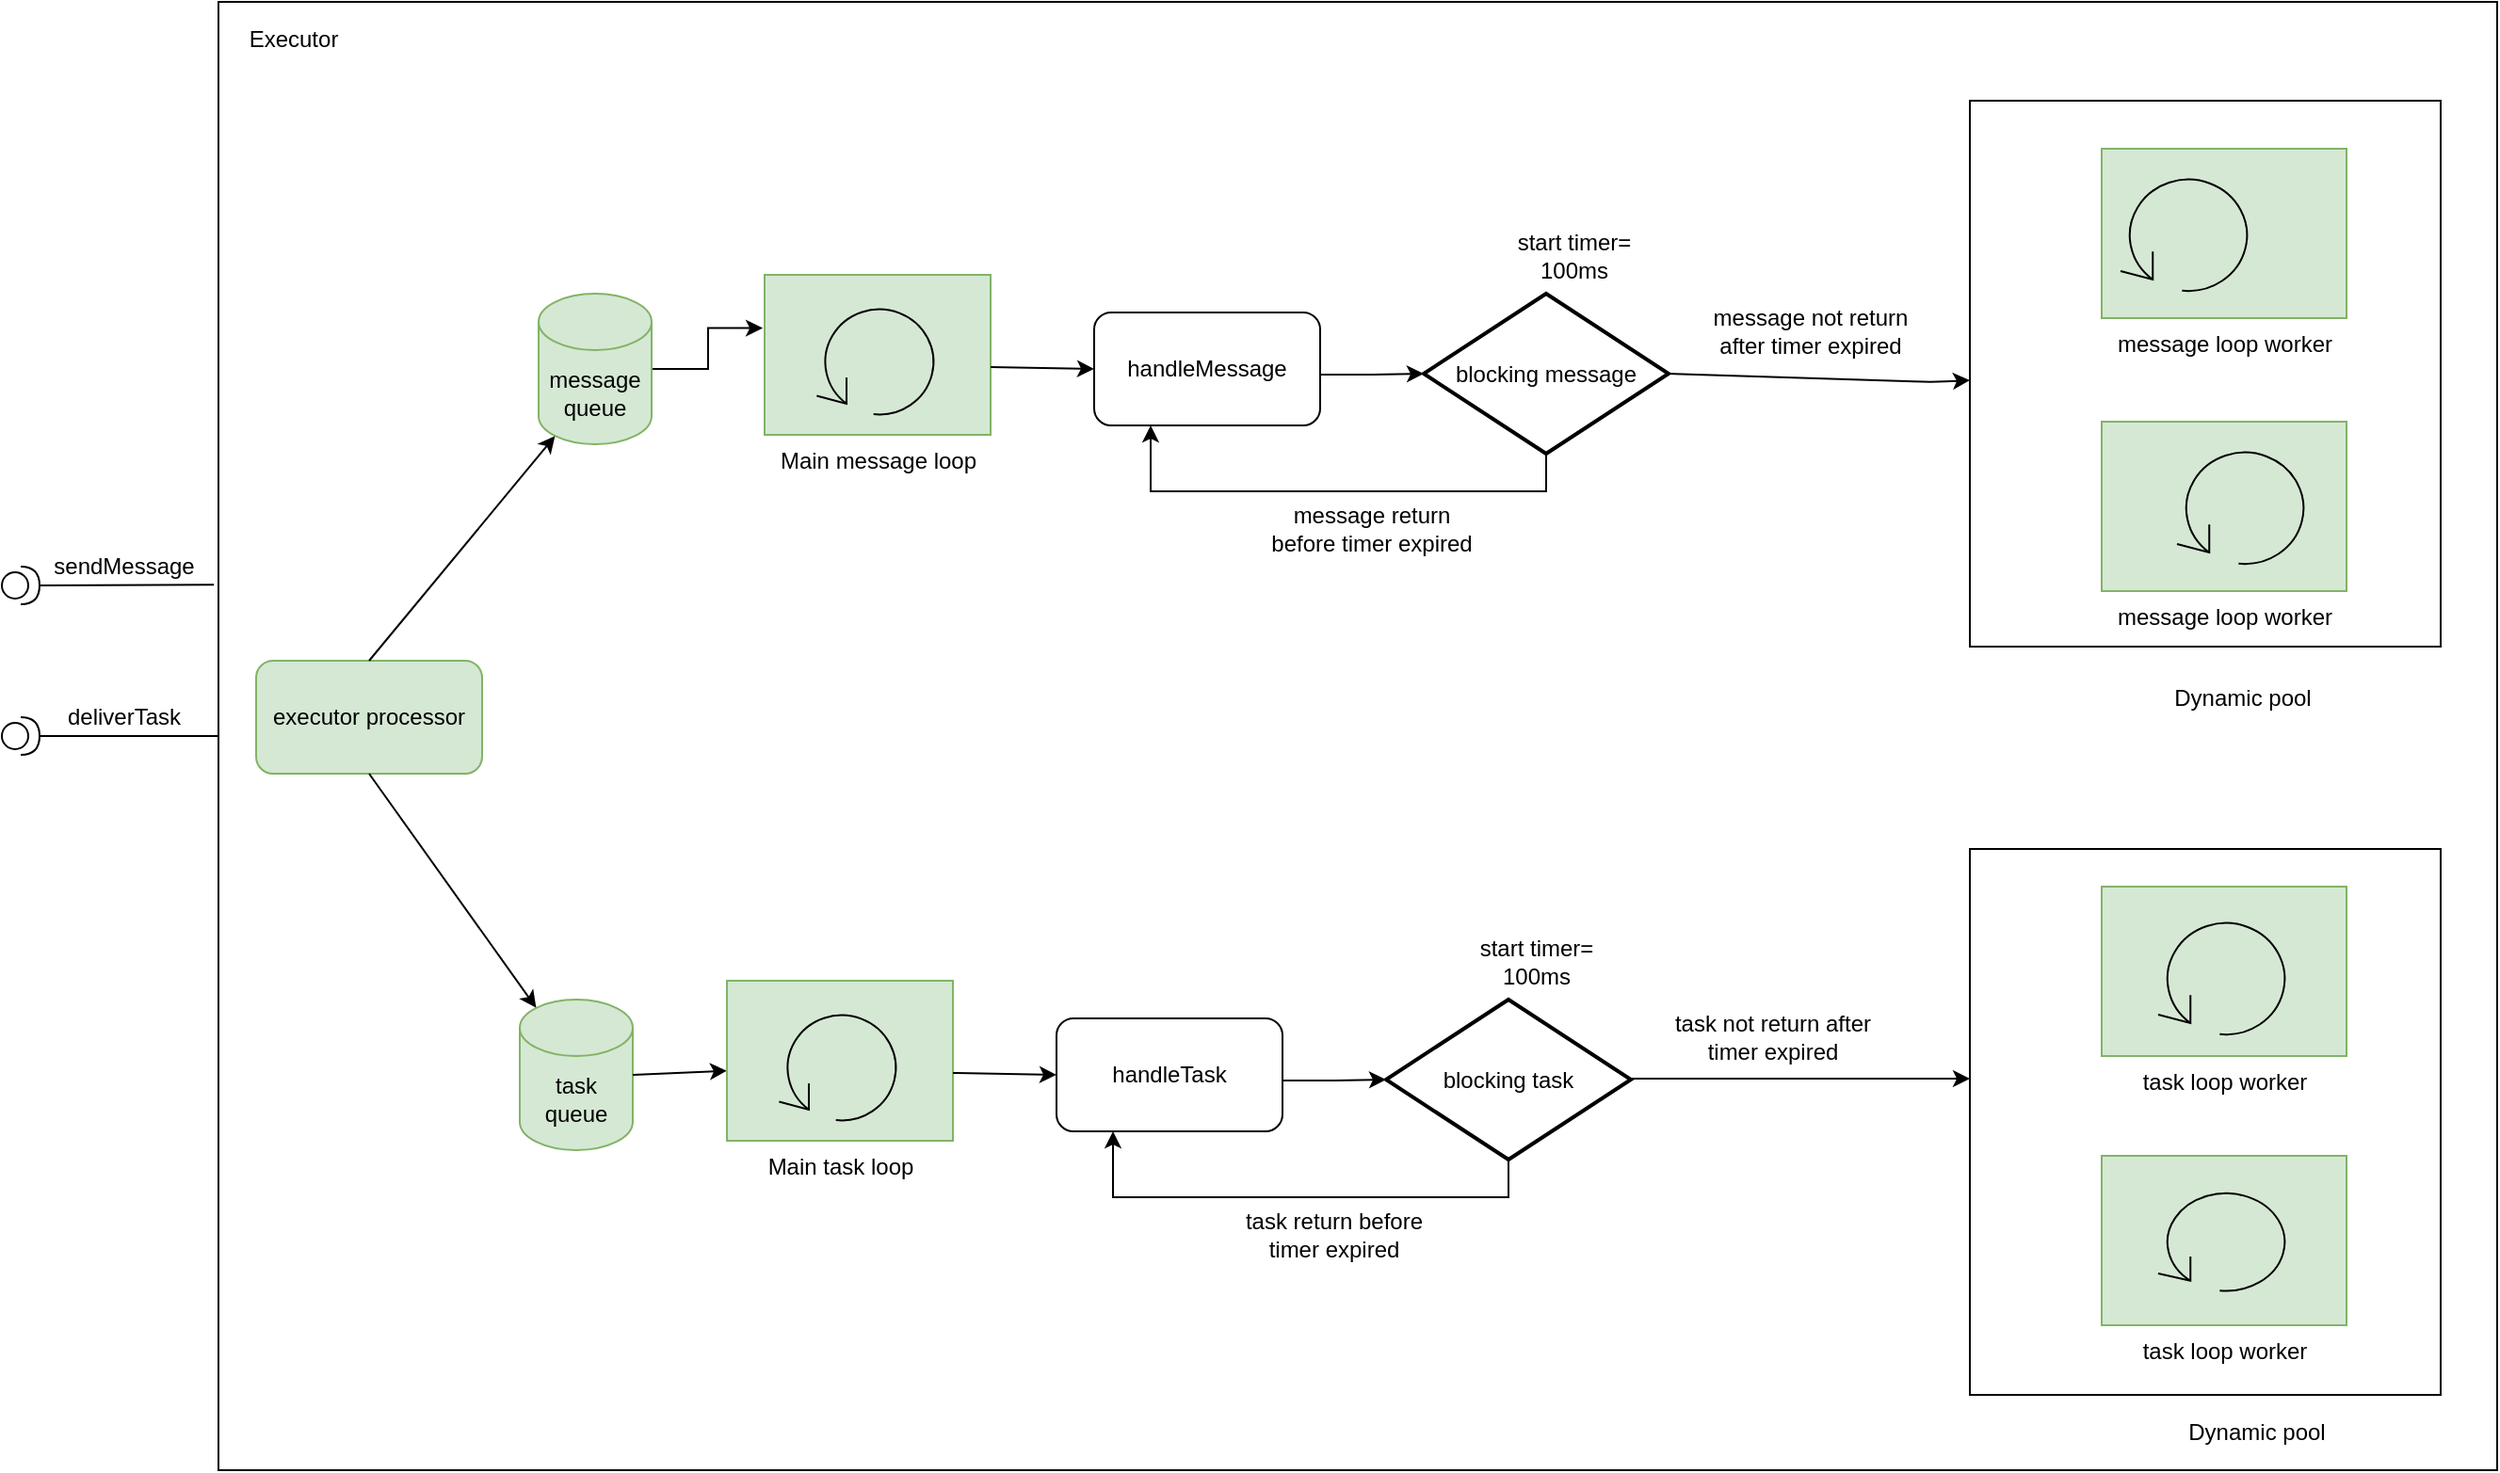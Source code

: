 <mxfile version="13.9.9" type="device" pages="4"><diagram id="MuFmGjNzRWVZzm9hGd3C" name="executor"><mxGraphModel dx="1422" dy="822" grid="1" gridSize="10" guides="1" tooltips="1" connect="1" arrows="1" fold="1" page="1" pageScale="1" pageWidth="850" pageHeight="1100" math="0" shadow="0"><root><mxCell id="0"/><mxCell id="1" parent="0"/><mxCell id="AovlIk6mQPrzb8fmf2Zf-1" value="" style="rounded=0;whiteSpace=wrap;html=1;verticalAlign=top;labelPosition=center;verticalLabelPosition=bottom;align=center;" parent="1" vertex="1"><mxGeometry x="200" y="80" width="1210" height="780" as="geometry"/></mxCell><mxCell id="8RLq0liG-Ke-pOFBRmNQ-4" value="" style="shape=providedRequiredInterface;html=1;verticalLabelPosition=bottom;" parent="1" vertex="1"><mxGeometry x="85" y="460" width="20" height="20" as="geometry"/></mxCell><mxCell id="8RLq0liG-Ke-pOFBRmNQ-10" value="" style="endArrow=none;html=1;exitX=1;exitY=0.5;exitDx=0;exitDy=0;exitPerimeter=0;entryX=0;entryY=0.5;entryDx=0;entryDy=0;" parent="1" source="8RLq0liG-Ke-pOFBRmNQ-4" target="AovlIk6mQPrzb8fmf2Zf-1" edge="1"><mxGeometry width="50" height="50" relative="1" as="geometry"><mxPoint x="90" y="290" as="sourcePoint"/><mxPoint x="140" y="240" as="targetPoint"/></mxGeometry></mxCell><mxCell id="8RLq0liG-Ke-pOFBRmNQ-11" value="" style="shape=providedRequiredInterface;html=1;verticalLabelPosition=bottom;" parent="1" vertex="1"><mxGeometry x="85" y="380" width="20" height="20" as="geometry"/></mxCell><mxCell id="8RLq0liG-Ke-pOFBRmNQ-12" value="" style="endArrow=none;html=1;exitX=1;exitY=0.5;exitDx=0;exitDy=0;exitPerimeter=0;entryX=-0.002;entryY=0.397;entryDx=0;entryDy=0;entryPerimeter=0;" parent="1" source="8RLq0liG-Ke-pOFBRmNQ-11" target="AovlIk6mQPrzb8fmf2Zf-1" edge="1"><mxGeometry width="50" height="50" relative="1" as="geometry"><mxPoint x="90" y="350" as="sourcePoint"/><mxPoint x="191" y="391" as="targetPoint"/></mxGeometry></mxCell><mxCell id="8RLq0liG-Ke-pOFBRmNQ-13" value="sendMessage" style="text;html=1;strokeColor=none;fillColor=none;align=center;verticalAlign=middle;whiteSpace=wrap;rounded=0;" parent="1" vertex="1"><mxGeometry x="130" y="370" width="40" height="20" as="geometry"/></mxCell><mxCell id="8RLq0liG-Ke-pOFBRmNQ-14" value="deliverTask" style="text;html=1;strokeColor=none;fillColor=none;align=center;verticalAlign=middle;whiteSpace=wrap;rounded=0;" parent="1" vertex="1"><mxGeometry x="130" y="450" width="40" height="20" as="geometry"/></mxCell><mxCell id="8RLq0liG-Ke-pOFBRmNQ-15" value="executor processor" style="rounded=1;whiteSpace=wrap;html=1;fillColor=#d5e8d4;strokeColor=#82b366;" parent="1" vertex="1"><mxGeometry x="220" y="430" width="120" height="60" as="geometry"/></mxCell><mxCell id="8RLq0liG-Ke-pOFBRmNQ-41" style="edgeStyle=orthogonalEdgeStyle;rounded=0;orthogonalLoop=1;jettySize=auto;html=1;exitX=1;exitY=0.5;exitDx=0;exitDy=0;exitPerimeter=0;entryX=-0.008;entryY=0.333;entryDx=0;entryDy=0;entryPerimeter=0;" parent="1" source="8RLq0liG-Ke-pOFBRmNQ-16" target="8RLq0liG-Ke-pOFBRmNQ-21" edge="1"><mxGeometry relative="1" as="geometry"/></mxCell><mxCell id="8RLq0liG-Ke-pOFBRmNQ-16" value="message queue" style="shape=cylinder3;whiteSpace=wrap;html=1;boundedLbl=1;backgroundOutline=1;size=15;fillColor=#d5e8d4;strokeColor=#82b366;" parent="1" vertex="1"><mxGeometry x="370" y="235" width="60" height="80" as="geometry"/></mxCell><mxCell id="8RLq0liG-Ke-pOFBRmNQ-17" value="task queue" style="shape=cylinder3;whiteSpace=wrap;html=1;boundedLbl=1;backgroundOutline=1;size=15;fillColor=#d5e8d4;strokeColor=#82b366;" parent="1" vertex="1"><mxGeometry x="360" y="610" width="60" height="80" as="geometry"/></mxCell><mxCell id="gB_mteN1VGhBQtE1NfHW-7" style="edgeStyle=orthogonalEdgeStyle;rounded=0;orthogonalLoop=1;jettySize=auto;html=1;exitX=0.5;exitY=1;exitDx=0;exitDy=0;exitPerimeter=0;entryX=0.25;entryY=1;entryDx=0;entryDy=0;" parent="1" source="8RLq0liG-Ke-pOFBRmNQ-25" target="gB_mteN1VGhBQtE1NfHW-2" edge="1"><mxGeometry relative="1" as="geometry"/></mxCell><mxCell id="8RLq0liG-Ke-pOFBRmNQ-25" value="blocking message" style="strokeWidth=2;html=1;shape=mxgraph.flowchart.decision;whiteSpace=wrap;" parent="1" vertex="1"><mxGeometry x="840" y="235" width="130" height="85" as="geometry"/></mxCell><mxCell id="8RLq0liG-Ke-pOFBRmNQ-26" value="&lt;div style=&quot;text-align: justify&quot;&gt;&lt;br&gt;&lt;/div&gt;" style="rounded=0;whiteSpace=wrap;html=1;" parent="1" vertex="1"><mxGeometry x="1130" y="132.5" width="250" height="290" as="geometry"/></mxCell><mxCell id="8RLq0liG-Ke-pOFBRmNQ-31" value="" style="group;fillColor=#d5e8d4;strokeColor=#82b366;" parent="1" vertex="1" connectable="0"><mxGeometry x="490" y="225" width="120" height="85" as="geometry"/></mxCell><mxCell id="8RLq0liG-Ke-pOFBRmNQ-21" value="Main message loop" style="verticalLabelPosition=bottom;verticalAlign=top;html=1;shape=mxgraph.basic.rect;fillColor2=none;strokeWidth=1;size=20;indent=5;fillColor=#d5e8d4;strokeColor=#82b366;" parent="8RLq0liG-Ke-pOFBRmNQ-31" vertex="1"><mxGeometry width="120" height="85" as="geometry"/></mxCell><mxCell id="8RLq0liG-Ke-pOFBRmNQ-22" value="" style="shape=mxgraph.bpmn.loop;html=1;outlineConnect=0;verticalAlign=top;labelPosition=center;verticalLabelPosition=bottom;align=center;" parent="8RLq0liG-Ke-pOFBRmNQ-31" vertex="1"><mxGeometry x="27.692" y="15.111" width="64.615" height="60.444" as="geometry"/></mxCell><mxCell id="8RLq0liG-Ke-pOFBRmNQ-33" value="message loop worker" style="verticalLabelPosition=bottom;verticalAlign=top;html=1;shape=mxgraph.basic.rect;fillColor2=none;strokeWidth=1;size=20;indent=5;fillColor=#d5e8d4;strokeColor=#82b366;" parent="1" vertex="1"><mxGeometry x="1200" y="158" width="130" height="90" as="geometry"/></mxCell><mxCell id="8RLq0liG-Ke-pOFBRmNQ-34" value="" style="shape=mxgraph.bpmn.loop;html=1;outlineConnect=0;verticalAlign=top;labelPosition=center;verticalLabelPosition=bottom;align=center;" parent="1" vertex="1"><mxGeometry x="1210" y="171" width="70" height="64" as="geometry"/></mxCell><mxCell id="8RLq0liG-Ke-pOFBRmNQ-35" value="message loop worker" style="verticalLabelPosition=bottom;verticalAlign=top;html=1;shape=mxgraph.basic.rect;fillColor2=none;strokeWidth=1;size=20;indent=5;fillColor=#d5e8d4;strokeColor=#82b366;" parent="1" vertex="1"><mxGeometry x="1200" y="303" width="130" height="90" as="geometry"/></mxCell><mxCell id="8RLq0liG-Ke-pOFBRmNQ-36" value="" style="shape=mxgraph.bpmn.loop;html=1;outlineConnect=0;verticalAlign=top;labelPosition=center;verticalLabelPosition=bottom;align=center;" parent="1" vertex="1"><mxGeometry x="1240" y="316" width="70" height="64" as="geometry"/></mxCell><mxCell id="8RLq0liG-Ke-pOFBRmNQ-49" value="" style="endArrow=classic;html=1;exitX=1;exitY=0.5;exitDx=0;exitDy=0;exitPerimeter=0;" parent="1" source="8RLq0liG-Ke-pOFBRmNQ-25" edge="1"><mxGeometry width="50" height="50" relative="1" as="geometry"><mxPoint x="810" y="420" as="sourcePoint"/><mxPoint x="1130" y="281" as="targetPoint"/><Array as="points"><mxPoint x="1110" y="282"/></Array></mxGeometry></mxCell><mxCell id="8RLq0liG-Ke-pOFBRmNQ-55" value="Dynamic pool" style="text;html=1;strokeColor=none;fillColor=none;align=center;verticalAlign=middle;whiteSpace=wrap;rounded=0;" parent="1" vertex="1"><mxGeometry x="1190" y="440" width="170" height="20" as="geometry"/></mxCell><mxCell id="8RLq0liG-Ke-pOFBRmNQ-86" value="&lt;div style=&quot;text-align: justify&quot;&gt;&lt;br&gt;&lt;/div&gt;" style="rounded=0;whiteSpace=wrap;html=1;" parent="1" vertex="1"><mxGeometry x="1130" y="530" width="250" height="290" as="geometry"/></mxCell><mxCell id="8RLq0liG-Ke-pOFBRmNQ-87" value="task loop worker" style="verticalLabelPosition=bottom;verticalAlign=top;html=1;shape=mxgraph.basic.rect;fillColor2=none;strokeWidth=1;size=20;indent=5;fillColor=#d5e8d4;strokeColor=#82b366;" parent="1" vertex="1"><mxGeometry x="1200" y="550" width="130" height="90" as="geometry"/></mxCell><mxCell id="8RLq0liG-Ke-pOFBRmNQ-88" value="" style="shape=mxgraph.bpmn.loop;html=1;outlineConnect=0;verticalAlign=top;labelPosition=center;verticalLabelPosition=bottom;align=center;" parent="1" vertex="1"><mxGeometry x="1230" y="566" width="70" height="64" as="geometry"/></mxCell><mxCell id="8RLq0liG-Ke-pOFBRmNQ-89" value="task loop worker" style="verticalLabelPosition=bottom;verticalAlign=top;html=1;shape=mxgraph.basic.rect;fillColor2=none;strokeWidth=1;size=20;indent=5;fillColor=#d5e8d4;strokeColor=#82b366;" parent="1" vertex="1"><mxGeometry x="1200" y="693" width="130" height="90" as="geometry"/></mxCell><mxCell id="8RLq0liG-Ke-pOFBRmNQ-90" value="" style="shape=mxgraph.bpmn.loop;html=1;outlineConnect=0;verticalAlign=top;labelPosition=center;verticalLabelPosition=bottom;align=center;" parent="1" vertex="1"><mxGeometry x="1230" y="710" width="70" height="56" as="geometry"/></mxCell><mxCell id="8RLq0liG-Ke-pOFBRmNQ-93" value="Dynamic pool" style="text;html=1;strokeColor=none;fillColor=none;align=center;verticalAlign=middle;whiteSpace=wrap;rounded=0;" parent="1" vertex="1"><mxGeometry x="1220" y="830" width="125" height="20" as="geometry"/></mxCell><mxCell id="8RLq0liG-Ke-pOFBRmNQ-94" value="" style="endArrow=classic;html=1;exitX=0.5;exitY=0;exitDx=0;exitDy=0;entryX=0.145;entryY=1;entryDx=0;entryDy=-4.35;entryPerimeter=0;" parent="1" source="8RLq0liG-Ke-pOFBRmNQ-15" target="8RLq0liG-Ke-pOFBRmNQ-16" edge="1"><mxGeometry width="50" height="50" relative="1" as="geometry"><mxPoint x="660" y="480" as="sourcePoint"/><mxPoint x="710" y="430" as="targetPoint"/></mxGeometry></mxCell><mxCell id="8RLq0liG-Ke-pOFBRmNQ-95" value="" style="endArrow=classic;html=1;exitX=0.5;exitY=1;exitDx=0;exitDy=0;entryX=0.145;entryY=0;entryDx=0;entryDy=4.35;entryPerimeter=0;" parent="1" source="8RLq0liG-Ke-pOFBRmNQ-15" target="8RLq0liG-Ke-pOFBRmNQ-17" edge="1"><mxGeometry width="50" height="50" relative="1" as="geometry"><mxPoint x="660" y="480" as="sourcePoint"/><mxPoint x="370" y="620" as="targetPoint"/></mxGeometry></mxCell><mxCell id="8RLq0liG-Ke-pOFBRmNQ-96" value="" style="endArrow=classic;html=1;exitX=1;exitY=0.5;exitDx=0;exitDy=0;exitPerimeter=0;" parent="1" source="8RLq0liG-Ke-pOFBRmNQ-17" edge="1"><mxGeometry width="50" height="50" relative="1" as="geometry"><mxPoint x="660" y="480" as="sourcePoint"/><mxPoint x="470" y="647.826" as="targetPoint"/></mxGeometry></mxCell><mxCell id="gB_mteN1VGhBQtE1NfHW-6" style="edgeStyle=orthogonalEdgeStyle;rounded=0;orthogonalLoop=1;jettySize=auto;html=1;exitX=1;exitY=0.5;exitDx=0;exitDy=0;entryX=0;entryY=0.5;entryDx=0;entryDy=0;entryPerimeter=0;" parent="1" source="gB_mteN1VGhBQtE1NfHW-2" target="8RLq0liG-Ke-pOFBRmNQ-25" edge="1"><mxGeometry relative="1" as="geometry"><Array as="points"><mxPoint x="785" y="278"/><mxPoint x="813" y="278"/></Array></mxGeometry></mxCell><mxCell id="gB_mteN1VGhBQtE1NfHW-2" value="handleMessage" style="rounded=1;whiteSpace=wrap;html=1;" parent="1" vertex="1"><mxGeometry x="665" y="245" width="120" height="60" as="geometry"/></mxCell><mxCell id="gB_mteN1VGhBQtE1NfHW-3" value="" style="endArrow=classic;html=1;exitX=1;exitY=0.576;exitDx=0;exitDy=0;exitPerimeter=0;entryX=0;entryY=0.5;entryDx=0;entryDy=0;" parent="1" source="8RLq0liG-Ke-pOFBRmNQ-21" target="gB_mteN1VGhBQtE1NfHW-2" edge="1"><mxGeometry width="50" height="50" relative="1" as="geometry"><mxPoint x="1020" y="520" as="sourcePoint"/><mxPoint x="1070" y="470" as="targetPoint"/></mxGeometry></mxCell><mxCell id="gB_mteN1VGhBQtE1NfHW-4" value="message not return after timer expired" style="text;html=1;strokeColor=none;fillColor=none;align=center;verticalAlign=middle;whiteSpace=wrap;rounded=0;" parent="1" vertex="1"><mxGeometry x="982.5" y="245" width="125" height="20" as="geometry"/></mxCell><mxCell id="gB_mteN1VGhBQtE1NfHW-5" value="start timer= 100ms" style="text;html=1;strokeColor=none;fillColor=none;align=center;verticalAlign=middle;whiteSpace=wrap;rounded=0;" parent="1" vertex="1"><mxGeometry x="880" y="205" width="80" height="20" as="geometry"/></mxCell><mxCell id="gB_mteN1VGhBQtE1NfHW-8" value="message return before timer expired" style="text;html=1;strokeColor=none;fillColor=none;align=center;verticalAlign=middle;whiteSpace=wrap;rounded=0;" parent="1" vertex="1"><mxGeometry x="755" y="350" width="115" height="20" as="geometry"/></mxCell><mxCell id="gB_mteN1VGhBQtE1NfHW-56" value="" style="group" parent="1" vertex="1" connectable="0"><mxGeometry x="470" y="600" width="120" height="85" as="geometry"/></mxCell><mxCell id="gB_mteN1VGhBQtE1NfHW-57" value="Main task loop" style="verticalLabelPosition=bottom;verticalAlign=top;html=1;shape=mxgraph.basic.rect;fillColor2=none;strokeWidth=1;size=20;indent=5;fillColor=#d5e8d4;strokeColor=#82b366;" parent="gB_mteN1VGhBQtE1NfHW-56" vertex="1"><mxGeometry width="120" height="85" as="geometry"/></mxCell><mxCell id="gB_mteN1VGhBQtE1NfHW-58" value="" style="shape=mxgraph.bpmn.loop;html=1;outlineConnect=0;verticalAlign=top;labelPosition=center;verticalLabelPosition=bottom;align=center;" parent="gB_mteN1VGhBQtE1NfHW-56" vertex="1"><mxGeometry x="27.692" y="15.111" width="64.615" height="60.444" as="geometry"/></mxCell><mxCell id="gB_mteN1VGhBQtE1NfHW-59" value="handleTask" style="rounded=1;whiteSpace=wrap;html=1;" parent="1" vertex="1"><mxGeometry x="645" y="620" width="120" height="60" as="geometry"/></mxCell><mxCell id="gB_mteN1VGhBQtE1NfHW-70" style="edgeStyle=orthogonalEdgeStyle;rounded=0;orthogonalLoop=1;jettySize=auto;html=1;" parent="1" source="gB_mteN1VGhBQtE1NfHW-60" edge="1"><mxGeometry relative="1" as="geometry"><mxPoint x="1130" y="652" as="targetPoint"/></mxGeometry></mxCell><mxCell id="gB_mteN1VGhBQtE1NfHW-60" value="blocking task" style="strokeWidth=2;html=1;shape=mxgraph.flowchart.decision;whiteSpace=wrap;" parent="1" vertex="1"><mxGeometry x="820" y="610" width="130" height="85" as="geometry"/></mxCell><mxCell id="gB_mteN1VGhBQtE1NfHW-61" value="task not return after timer expired" style="text;html=1;strokeColor=none;fillColor=none;align=center;verticalAlign=middle;whiteSpace=wrap;rounded=0;" parent="1" vertex="1"><mxGeometry x="962.5" y="620" width="125" height="20" as="geometry"/></mxCell><mxCell id="gB_mteN1VGhBQtE1NfHW-63" value="start timer= 100ms" style="text;html=1;strokeColor=none;fillColor=none;align=center;verticalAlign=middle;whiteSpace=wrap;rounded=0;" parent="1" vertex="1"><mxGeometry x="860" y="580" width="80" height="20" as="geometry"/></mxCell><mxCell id="gB_mteN1VGhBQtE1NfHW-64" style="edgeStyle=orthogonalEdgeStyle;rounded=0;orthogonalLoop=1;jettySize=auto;html=1;exitX=1;exitY=0.5;exitDx=0;exitDy=0;entryX=0;entryY=0.5;entryDx=0;entryDy=0;entryPerimeter=0;" parent="1" source="gB_mteN1VGhBQtE1NfHW-59" target="gB_mteN1VGhBQtE1NfHW-60" edge="1"><mxGeometry relative="1" as="geometry"><Array as="points"><mxPoint x="765" y="653"/><mxPoint x="793" y="653"/></Array></mxGeometry></mxCell><mxCell id="gB_mteN1VGhBQtE1NfHW-65" value="" style="endArrow=classic;html=1;exitX=1;exitY=0.576;exitDx=0;exitDy=0;exitPerimeter=0;entryX=0;entryY=0.5;entryDx=0;entryDy=0;" parent="1" source="gB_mteN1VGhBQtE1NfHW-57" target="gB_mteN1VGhBQtE1NfHW-59" edge="1"><mxGeometry width="50" height="50" relative="1" as="geometry"><mxPoint x="1000" y="895" as="sourcePoint"/><mxPoint x="1050" y="845" as="targetPoint"/></mxGeometry></mxCell><mxCell id="gB_mteN1VGhBQtE1NfHW-66" style="edgeStyle=orthogonalEdgeStyle;rounded=0;orthogonalLoop=1;jettySize=auto;html=1;exitX=0.5;exitY=1;exitDx=0;exitDy=0;exitPerimeter=0;entryX=0.25;entryY=1;entryDx=0;entryDy=0;" parent="1" source="gB_mteN1VGhBQtE1NfHW-60" target="gB_mteN1VGhBQtE1NfHW-59" edge="1"><mxGeometry relative="1" as="geometry"/></mxCell><mxCell id="gB_mteN1VGhBQtE1NfHW-67" value="task return before timer expired" style="text;html=1;strokeColor=none;fillColor=none;align=center;verticalAlign=middle;whiteSpace=wrap;rounded=0;" parent="1" vertex="1"><mxGeometry x="735" y="725" width="115" height="20" as="geometry"/></mxCell><mxCell id="KaVzqnn-Px7ilyvTSezt-2" value="Executor" style="text;html=1;strokeColor=none;fillColor=none;align=center;verticalAlign=middle;whiteSpace=wrap;rounded=0;" parent="1" vertex="1"><mxGeometry x="220" y="90" width="40" height="20" as="geometry"/></mxCell></root></mxGraphModel></diagram><diagram id="ctUVw8SQH1XxXPf86NkI" name="Tiger_eventloop"><mxGraphModel dx="1422" dy="822" grid="1" gridSize="10" guides="1" tooltips="1" connect="1" arrows="1" fold="1" page="1" pageScale="1" pageWidth="850" pageHeight="1100" math="0" shadow="0"><root><mxCell id="EZdeyaDhOVR3OEIQyrmn-0"/><mxCell id="EZdeyaDhOVR3OEIQyrmn-1" parent="EZdeyaDhOVR3OEIQyrmn-0"/><mxCell id="08Py9HfxVdwuoZOVA7bz-0" value="" style="rounded=0;whiteSpace=wrap;html=1;fillColor=none;strokeColor=#4D4D4D;" vertex="1" parent="EZdeyaDhOVR3OEIQyrmn-1"><mxGeometry x="10" y="900" width="470" height="220" as="geometry"/></mxCell><mxCell id="08Py9HfxVdwuoZOVA7bz-1" style="edgeStyle=orthogonalEdgeStyle;rounded=1;orthogonalLoop=1;jettySize=auto;html=1;exitX=1;exitY=0.75;exitDx=0;exitDy=0;entryX=-0.008;entryY=0.65;entryDx=0;entryDy=0;entryPerimeter=0;" edge="1" source="08Py9HfxVdwuoZOVA7bz-4" target="08Py9HfxVdwuoZOVA7bz-14" parent="EZdeyaDhOVR3OEIQyrmn-1"><mxGeometry relative="1" as="geometry"><Array as="points"><mxPoint x="530" y="1065"/><mxPoint x="530" y="1289"/></Array></mxGeometry></mxCell><mxCell id="08Py9HfxVdwuoZOVA7bz-2" style="edgeStyle=orthogonalEdgeStyle;rounded=1;orthogonalLoop=1;jettySize=auto;html=1;exitX=0.994;exitY=0.606;exitDx=0;exitDy=0;entryX=0;entryY=0.5;entryDx=0;entryDy=0;exitPerimeter=0;" edge="1" source="08Py9HfxVdwuoZOVA7bz-4" target="08Py9HfxVdwuoZOVA7bz-10" parent="EZdeyaDhOVR3OEIQyrmn-1"><mxGeometry relative="1" as="geometry"><Array as="points"><mxPoint x="780" y="1039"/><mxPoint x="780" y="1280"/></Array></mxGeometry></mxCell><mxCell id="08Py9HfxVdwuoZOVA7bz-3" style="edgeStyle=orthogonalEdgeStyle;rounded=1;orthogonalLoop=1;jettySize=auto;html=1;exitX=0.006;exitY=0.378;exitDx=0;exitDy=0;entryX=1;entryY=0.25;entryDx=0;entryDy=0;exitPerimeter=0;" edge="1" source="08Py9HfxVdwuoZOVA7bz-4" target="08Py9HfxVdwuoZOVA7bz-13" parent="EZdeyaDhOVR3OEIQyrmn-1"><mxGeometry relative="1" as="geometry"/></mxCell><mxCell id="08Py9HfxVdwuoZOVA7bz-4" value="" style="rounded=0;whiteSpace=wrap;html=1;fillColor=#fff2cc;strokeColor=#d6b656;" vertex="1" parent="EZdeyaDhOVR3OEIQyrmn-1"><mxGeometry x="300" y="930" width="160" height="180" as="geometry"/></mxCell><mxCell id="08Py9HfxVdwuoZOVA7bz-5" value="" style="rounded=0;whiteSpace=wrap;html=1;fontColor=#333333;fillColor=none;strokeColor=#FF0000;" vertex="1" parent="EZdeyaDhOVR3OEIQyrmn-1"><mxGeometry x="550" y="770" width="490" height="590" as="geometry"/></mxCell><mxCell id="08Py9HfxVdwuoZOVA7bz-6" value="Tiger Looper" style="text;html=1;strokeColor=none;fillColor=none;align=center;verticalAlign=middle;whiteSpace=wrap;rounded=0;" vertex="1" parent="EZdeyaDhOVR3OEIQyrmn-1"><mxGeometry x="550" y="770" width="90" height="20" as="geometry"/></mxCell><mxCell id="08Py9HfxVdwuoZOVA7bz-7" style="edgeStyle=orthogonalEdgeStyle;rounded=1;orthogonalLoop=1;jettySize=auto;html=1;exitX=0;exitY=0.25;exitDx=0;exitDy=0;entryX=1;entryY=0.35;entryDx=0;entryDy=0;entryPerimeter=0;" edge="1" source="08Py9HfxVdwuoZOVA7bz-8" target="08Py9HfxVdwuoZOVA7bz-4" parent="EZdeyaDhOVR3OEIQyrmn-1"><mxGeometry relative="1" as="geometry"/></mxCell><mxCell id="08Py9HfxVdwuoZOVA7bz-8" value="Looper Thread" style="rounded=0;whiteSpace=wrap;html=1;fillColor=#d5e8d4;strokeColor=#82b366;" vertex="1" parent="EZdeyaDhOVR3OEIQyrmn-1"><mxGeometry x="830" y="960" width="160" height="130" as="geometry"/></mxCell><mxCell id="08Py9HfxVdwuoZOVA7bz-9" style="edgeStyle=orthogonalEdgeStyle;rounded=1;orthogonalLoop=1;jettySize=auto;html=1;exitX=0.5;exitY=0;exitDx=0;exitDy=0;" edge="1" source="08Py9HfxVdwuoZOVA7bz-10" target="08Py9HfxVdwuoZOVA7bz-8" parent="EZdeyaDhOVR3OEIQyrmn-1"><mxGeometry relative="1" as="geometry"/></mxCell><mxCell id="08Py9HfxVdwuoZOVA7bz-10" value="Message Queue" style="rounded=0;whiteSpace=wrap;html=1;fillColor=#d5e8d4;strokeColor=#82b366;" vertex="1" parent="EZdeyaDhOVR3OEIQyrmn-1"><mxGeometry x="850" y="1250" width="120" height="60" as="geometry"/></mxCell><mxCell id="08Py9HfxVdwuoZOVA7bz-11" style="edgeStyle=orthogonalEdgeStyle;rounded=0;orthogonalLoop=1;jettySize=auto;html=1;exitX=1;exitY=0.5;exitDx=0;exitDy=0;entryX=0;entryY=0.75;entryDx=0;entryDy=0;" edge="1" source="08Py9HfxVdwuoZOVA7bz-13" target="08Py9HfxVdwuoZOVA7bz-4" parent="EZdeyaDhOVR3OEIQyrmn-1"><mxGeometry relative="1" as="geometry"><Array as="points"><mxPoint x="200" y="1065"/></Array></mxGeometry></mxCell><mxCell id="08Py9HfxVdwuoZOVA7bz-12" style="edgeStyle=orthogonalEdgeStyle;rounded=1;orthogonalLoop=1;jettySize=auto;html=1;entryX=-0.012;entryY=0.628;entryDx=0;entryDy=0;entryPerimeter=0;" edge="1" target="08Py9HfxVdwuoZOVA7bz-4" parent="EZdeyaDhOVR3OEIQyrmn-1"><mxGeometry relative="1" as="geometry"><mxPoint x="202" y="1043" as="sourcePoint"/></mxGeometry></mxCell><mxCell id="08Py9HfxVdwuoZOVA7bz-13" value="Service" style="rounded=0;whiteSpace=wrap;html=1;fillColor=#fff2cc;strokeColor=#d6b656;" vertex="1" parent="EZdeyaDhOVR3OEIQyrmn-1"><mxGeometry x="40" y="970" width="160" height="120" as="geometry"/></mxCell><mxCell id="08Py9HfxVdwuoZOVA7bz-14" value="Message" style="rounded=0;whiteSpace=wrap;html=1;fillColor=#d5e8d4;strokeColor=#82b366;" vertex="1" parent="EZdeyaDhOVR3OEIQyrmn-1"><mxGeometry x="635" y="1250" width="120" height="60" as="geometry"/></mxCell><mxCell id="08Py9HfxVdwuoZOVA7bz-15" value="Abstract Handler" style="rounded=0;whiteSpace=wrap;html=1;fillColor=#d5e8d4;strokeColor=#82b366;" vertex="1" parent="EZdeyaDhOVR3OEIQyrmn-1"><mxGeometry x="590" y="830" width="130" height="60" as="geometry"/></mxCell><mxCell id="08Py9HfxVdwuoZOVA7bz-16" value="" style="endArrow=block;dashed=1;endFill=0;endSize=12;html=1;exitX=0.5;exitY=0;exitDx=0;exitDy=0;entryX=0;entryY=0.75;entryDx=0;entryDy=0;" edge="1" source="08Py9HfxVdwuoZOVA7bz-4" target="08Py9HfxVdwuoZOVA7bz-15" parent="EZdeyaDhOVR3OEIQyrmn-1"><mxGeometry width="160" relative="1" as="geometry"><mxPoint x="670" y="1190" as="sourcePoint"/><mxPoint x="830" y="1190" as="targetPoint"/><Array as="points"><mxPoint x="380" y="875"/></Array></mxGeometry></mxCell><mxCell id="08Py9HfxVdwuoZOVA7bz-17" value="1.0 obtainMessage" style="text;html=1;strokeColor=none;fillColor=none;align=center;verticalAlign=middle;whiteSpace=wrap;rounded=0;" vertex="1" parent="EZdeyaDhOVR3OEIQyrmn-1"><mxGeometry x="200" y="1070" width="120" height="20" as="geometry"/></mxCell><mxCell id="08Py9HfxVdwuoZOVA7bz-18" value="1.1 Create Message" style="text;html=1;strokeColor=none;fillColor=none;align=center;verticalAlign=middle;whiteSpace=wrap;rounded=0;" vertex="1" parent="EZdeyaDhOVR3OEIQyrmn-1"><mxGeometry x="410" y="1200" width="120" height="20" as="geometry"/></mxCell><mxCell id="08Py9HfxVdwuoZOVA7bz-19" value="2.0 send Message" style="text;html=1;strokeColor=none;fillColor=none;align=center;verticalAlign=middle;whiteSpace=wrap;rounded=0;" vertex="1" parent="EZdeyaDhOVR3OEIQyrmn-1"><mxGeometry x="210" y="1020" width="120" height="20" as="geometry"/></mxCell><mxCell id="08Py9HfxVdwuoZOVA7bz-20" value="2.1 enqueue Message" style="text;html=1;strokeColor=none;fillColor=none;align=center;verticalAlign=middle;whiteSpace=wrap;rounded=0;" vertex="1" parent="EZdeyaDhOVR3OEIQyrmn-1"><mxGeometry x="630" y="1050" width="160" height="20" as="geometry"/></mxCell><mxCell id="08Py9HfxVdwuoZOVA7bz-21" value="3.0 poll message" style="text;html=1;strokeColor=none;fillColor=none;align=center;verticalAlign=middle;whiteSpace=wrap;rounded=0;" vertex="1" parent="EZdeyaDhOVR3OEIQyrmn-1"><mxGeometry x="900" y="1150" width="160" height="20" as="geometry"/></mxCell><mxCell id="08Py9HfxVdwuoZOVA7bz-22" value="3.2 handle Message" style="text;html=1;strokeColor=none;fillColor=none;align=center;verticalAlign=middle;whiteSpace=wrap;rounded=0;" vertex="1" parent="EZdeyaDhOVR3OEIQyrmn-1"><mxGeometry x="210" y="980" width="120" height="20" as="geometry"/></mxCell><mxCell id="08Py9HfxVdwuoZOVA7bz-23" value="3.1 invoke message" style="text;html=1;strokeColor=none;fillColor=none;align=center;verticalAlign=middle;whiteSpace=wrap;rounded=0;" vertex="1" parent="EZdeyaDhOVR3OEIQyrmn-1"><mxGeometry x="630" y="970" width="160" height="20" as="geometry"/></mxCell><mxCell id="08Py9HfxVdwuoZOVA7bz-24" value="Concrete Handler" style="text;html=1;strokeColor=none;fillColor=none;align=center;verticalAlign=middle;whiteSpace=wrap;rounded=0;" vertex="1" parent="EZdeyaDhOVR3OEIQyrmn-1"><mxGeometry x="290" y="930" width="120" height="20" as="geometry"/></mxCell><mxCell id="08Py9HfxVdwuoZOVA7bz-25" value="External Component" style="text;html=1;strokeColor=none;fillColor=none;align=center;verticalAlign=middle;whiteSpace=wrap;rounded=0;" vertex="1" parent="EZdeyaDhOVR3OEIQyrmn-1"><mxGeometry x="10" y="900" width="120" height="20" as="geometry"/></mxCell></root></mxGraphModel></diagram><diagram id="ecHYUcPSkUPXm7t39OpM" name="message_executor_static"><mxGraphModel dx="1422" dy="822" grid="1" gridSize="10" guides="1" tooltips="1" connect="1" arrows="1" fold="1" page="1" pageScale="1" pageWidth="850" pageHeight="1100" math="0" shadow="0"><root><mxCell id="pwCs7s_mZgA7ktlKbNQG-0"/><mxCell id="pwCs7s_mZgA7ktlKbNQG-1" parent="pwCs7s_mZgA7ktlKbNQG-0"/><mxCell id="pwCs7s_mZgA7ktlKbNQG-2" value="" style="rounded=0;whiteSpace=wrap;html=1;strokeColor=#FF0000;fillColor=none;" vertex="1" parent="pwCs7s_mZgA7ktlKbNQG-1"><mxGeometry x="80" y="170" width="570" height="530" as="geometry"/></mxCell><mxCell id="pwCs7s_mZgA7ktlKbNQG-3" value="Message Serializer/Deserializer&amp;nbsp;" style="rounded=0;whiteSpace=wrap;html=1;strokeColor=#82b366;fillColor=#d5e8d4;" vertex="1" parent="pwCs7s_mZgA7ktlKbNQG-1"><mxGeometry x="130" y="600" width="140" height="80" as="geometry"/></mxCell><mxCell id="ZG7K_ugNlgpbBfA1N55B-1" value="Message Queue" style="rounded=0;whiteSpace=wrap;html=1;strokeColor=#82b366;fillColor=#d5e8d4;" vertex="1" parent="pwCs7s_mZgA7ktlKbNQG-1"><mxGeometry x="495" y="480" width="140" height="80" as="geometry"/></mxCell><mxCell id="ZG7K_ugNlgpbBfA1N55B-2" value="Message Worker Thread&amp;nbsp;" style="rounded=0;whiteSpace=wrap;html=1;strokeColor=#82b366;fillColor=#d5e8d4;" vertex="1" parent="pwCs7s_mZgA7ktlKbNQG-1"><mxGeometry x="495" y="360" width="140" height="80" as="geometry"/></mxCell><mxCell id="ZG7K_ugNlgpbBfA1N55B-3" value="Message dispatcher" style="rounded=0;whiteSpace=wrap;html=1;strokeColor=#82b366;fillColor=#d5e8d4;" vertex="1" parent="pwCs7s_mZgA7ktlKbNQG-1"><mxGeometry x="130" y="360" width="140" height="80" as="geometry"/></mxCell><mxCell id="ZG7K_ugNlgpbBfA1N55B-4" value="Protobuf" style="rounded=0;whiteSpace=wrap;html=1;strokeColor=#b85450;fillColor=#f8cecc;" vertex="1" parent="pwCs7s_mZgA7ktlKbNQG-1"><mxGeometry x="440" y="625" width="70" height="35" as="geometry"/></mxCell><mxCell id="ZG7K_ugNlgpbBfA1N55B-5" value="Use" style="endArrow=open;endSize=12;dashed=1;html=1;exitX=1;exitY=0.5;exitDx=0;exitDy=0;entryX=0;entryY=0.5;entryDx=0;entryDy=0;" edge="1" parent="pwCs7s_mZgA7ktlKbNQG-1" source="pwCs7s_mZgA7ktlKbNQG-3" target="ZG7K_ugNlgpbBfA1N55B-4"><mxGeometry width="160" relative="1" as="geometry"><mxPoint x="340" y="420" as="sourcePoint"/><mxPoint x="440" y="670" as="targetPoint"/></mxGeometry></mxCell><mxCell id="ZG7K_ugNlgpbBfA1N55B-6" value="Abstract Handler" style="rounded=0;whiteSpace=wrap;html=1;strokeColor=#82b366;fillColor=#d5e8d4;" vertex="1" parent="pwCs7s_mZgA7ktlKbNQG-1"><mxGeometry x="300" y="200" width="140" height="80" as="geometry"/></mxCell><mxCell id="ZG7K_ugNlgpbBfA1N55B-7" value="Message" style="rounded=0;whiteSpace=wrap;html=1;strokeColor=#82b366;fillColor=#d5e8d4;" vertex="1" parent="pwCs7s_mZgA7ktlKbNQG-1"><mxGeometry x="130" y="470" width="140" height="80" as="geometry"/></mxCell><mxCell id="ZG7K_ugNlgpbBfA1N55B-8" value="Use" style="endArrow=open;endSize=12;dashed=1;html=1;exitX=0;exitY=0.5;exitDx=0;exitDy=0;" edge="1" parent="pwCs7s_mZgA7ktlKbNQG-1" source="ZG7K_ugNlgpbBfA1N55B-1" target="ZG7K_ugNlgpbBfA1N55B-7"><mxGeometry width="160" relative="1" as="geometry"><mxPoint x="240" y="280" as="sourcePoint"/><mxPoint x="160" y="280" as="targetPoint"/></mxGeometry></mxCell><mxCell id="ZG7K_ugNlgpbBfA1N55B-9" value="Use" style="endArrow=open;endSize=12;dashed=1;html=1;exitX=1;exitY=0.75;exitDx=0;exitDy=0;entryX=0;entryY=0.363;entryDx=0;entryDy=0;entryPerimeter=0;" edge="1" parent="pwCs7s_mZgA7ktlKbNQG-1" source="ZG7K_ugNlgpbBfA1N55B-3" target="ZG7K_ugNlgpbBfA1N55B-1"><mxGeometry width="160" relative="1" as="geometry"><mxPoint x="505" y="530" as="sourcePoint"/><mxPoint x="390" y="530" as="targetPoint"/></mxGeometry></mxCell><mxCell id="ZG7K_ugNlgpbBfA1N55B-10" value="Use" style="endArrow=open;endSize=12;dashed=1;html=1;exitX=0.993;exitY=0.388;exitDx=0;exitDy=0;exitPerimeter=0;entryX=0.007;entryY=0.413;entryDx=0;entryDy=0;entryPerimeter=0;" edge="1" parent="pwCs7s_mZgA7ktlKbNQG-1" source="ZG7K_ugNlgpbBfA1N55B-3" target="ZG7K_ugNlgpbBfA1N55B-2"><mxGeometry width="160" relative="1" as="geometry"><mxPoint x="390" y="430" as="sourcePoint"/><mxPoint x="490" y="391" as="targetPoint"/></mxGeometry></mxCell><mxCell id="ZG7K_ugNlgpbBfA1N55B-11" value="Use" style="endArrow=open;endSize=12;dashed=1;html=1;exitX=0.5;exitY=1;exitDx=0;exitDy=0;" edge="1" parent="pwCs7s_mZgA7ktlKbNQG-1" source="ZG7K_ugNlgpbBfA1N55B-2" target="ZG7K_ugNlgpbBfA1N55B-1"><mxGeometry width="160" relative="1" as="geometry"><mxPoint x="389.02" y="401.04" as="sourcePoint"/><mxPoint x="500" y="401" as="targetPoint"/></mxGeometry></mxCell><mxCell id="ozPtzgr5j1GO5KtbfL1D-0" value="Use" style="endArrow=open;endSize=12;dashed=1;html=1;exitX=0.5;exitY=1;exitDx=0;exitDy=0;" edge="1" parent="pwCs7s_mZgA7ktlKbNQG-1" source="ZG7K_ugNlgpbBfA1N55B-7" target="pwCs7s_mZgA7ktlKbNQG-3"><mxGeometry width="160" relative="1" as="geometry"><mxPoint x="505" y="530" as="sourcePoint"/><mxPoint x="390" y="530" as="targetPoint"/></mxGeometry></mxCell><mxCell id="ozPtzgr5j1GO5KtbfL1D-2" value="Use" style="endArrow=open;endSize=12;dashed=1;html=1;entryX=0.629;entryY=1.013;entryDx=0;entryDy=0;entryPerimeter=0;" edge="1" parent="pwCs7s_mZgA7ktlKbNQG-1" target="ZG7K_ugNlgpbBfA1N55B-6"><mxGeometry width="160" relative="1" as="geometry"><mxPoint x="565" y="360" as="sourcePoint"/><mxPoint x="500" y="401" as="targetPoint"/></mxGeometry></mxCell><mxCell id="hkvZIOj8zYeVdfvuVCaI-4" value="Message Executor" style="text;html=1;strokeColor=none;fillColor=none;align=center;verticalAlign=middle;whiteSpace=wrap;rounded=0;" vertex="1" parent="pwCs7s_mZgA7ktlKbNQG-1"><mxGeometry x="80" y="170" width="120" height="20" as="geometry"/></mxCell><mxCell id="VN7YtkLruJmVv2663y0Q-0" value="Use" style="endArrow=open;endSize=12;dashed=1;html=1;exitX=0.5;exitY=0;exitDx=0;exitDy=0;entryX=0.379;entryY=0.988;entryDx=0;entryDy=0;entryPerimeter=0;" edge="1" parent="pwCs7s_mZgA7ktlKbNQG-1" source="ZG7K_ugNlgpbBfA1N55B-3" target="ZG7K_ugNlgpbBfA1N55B-6"><mxGeometry width="160" relative="1" as="geometry"><mxPoint x="389.02" y="401.04" as="sourcePoint"/><mxPoint x="505.98" y="403.04" as="targetPoint"/></mxGeometry></mxCell></root></mxGraphModel></diagram><diagram name="message_executor_dynamic" id="OrDpGqJjWqFprZVQUgUR"><mxGraphModel dx="2272" dy="822" grid="1" gridSize="10" guides="1" tooltips="1" connect="1" arrows="1" fold="1" page="1" pageScale="1" pageWidth="850" pageHeight="1100" math="0" shadow="0"><root><mxCell id="ZBU0dDe3Cn68qQBEwNqH-0"/><mxCell id="ZBU0dDe3Cn68qQBEwNqH-1" parent="ZBU0dDe3Cn68qQBEwNqH-0"/><mxCell id="ZBU0dDe3Cn68qQBEwNqH-2" value="" style="rounded=0;whiteSpace=wrap;html=1;strokeColor=#FF0000;fillColor=none;" vertex="1" parent="ZBU0dDe3Cn68qQBEwNqH-1"><mxGeometry x="190" y="60" width="490" height="640" as="geometry"/></mxCell><mxCell id="zA1xTw0MNU681trWhlQ--2" style="edgeStyle=orthogonalEdgeStyle;rounded=0;orthogonalLoop=1;jettySize=auto;html=1;exitX=1.007;exitY=0.675;exitDx=0;exitDy=0;entryX=0;entryY=0.5;entryDx=0;entryDy=0;exitPerimeter=0;" edge="1" parent="ZBU0dDe3Cn68qQBEwNqH-1" source="ZBU0dDe3Cn68qQBEwNqH-3" target="ZBU0dDe3Cn68qQBEwNqH-7"><mxGeometry relative="1" as="geometry"/></mxCell><mxCell id="ZBU0dDe3Cn68qQBEwNqH-3" value="Message Serializer/Deserializer&amp;nbsp;" style="rounded=0;whiteSpace=wrap;html=1;strokeColor=#82b366;fillColor=#d5e8d4;" vertex="1" parent="ZBU0dDe3Cn68qQBEwNqH-1"><mxGeometry x="240" y="610" width="140" height="80" as="geometry"/></mxCell><mxCell id="Zh1cFVWhxfHA5-a1GAPG-3" style="edgeStyle=orthogonalEdgeStyle;rounded=1;orthogonalLoop=1;jettySize=auto;html=1;exitX=0.557;exitY=0;exitDx=0;exitDy=0;entryX=0.5;entryY=1;entryDx=0;entryDy=0;exitPerimeter=0;" edge="1" parent="ZBU0dDe3Cn68qQBEwNqH-1" source="ZBU0dDe3Cn68qQBEwNqH-4" target="ZBU0dDe3Cn68qQBEwNqH-5"><mxGeometry relative="1" as="geometry"><Array as="points"><mxPoint x="570" y="480"/></Array></mxGeometry></mxCell><mxCell id="ZBU0dDe3Cn68qQBEwNqH-4" value="Message Queue" style="rounded=0;whiteSpace=wrap;html=1;strokeColor=#82b366;fillColor=#d5e8d4;" vertex="1" parent="ZBU0dDe3Cn68qQBEwNqH-1"><mxGeometry x="495" y="480" width="140" height="80" as="geometry"/></mxCell><mxCell id="Idie57w-uO8c5TiQYYKP-0" style="edgeStyle=orthogonalEdgeStyle;rounded=1;orthogonalLoop=1;jettySize=auto;html=1;exitX=0;exitY=0.5;exitDx=0;exitDy=0;entryX=1;entryY=0.25;entryDx=0;entryDy=0;" edge="1" parent="ZBU0dDe3Cn68qQBEwNqH-1" source="ZBU0dDe3Cn68qQBEwNqH-5" target="ZBU0dDe3Cn68qQBEwNqH-19"><mxGeometry relative="1" as="geometry"><Array as="points"><mxPoint x="-30" y="320"/><mxPoint x="-30" y="395"/></Array></mxGeometry></mxCell><mxCell id="ZBU0dDe3Cn68qQBEwNqH-5" value="Message Worker Thread&amp;nbsp;" style="rounded=0;whiteSpace=wrap;html=1;strokeColor=#82b366;fillColor=#d5e8d4;" vertex="1" parent="ZBU0dDe3Cn68qQBEwNqH-1"><mxGeometry x="500" y="280" width="140" height="80" as="geometry"/></mxCell><mxCell id="Jds1Nujusq4EUp8DHPtY-0" style="edgeStyle=orthogonalEdgeStyle;rounded=1;orthogonalLoop=1;jettySize=auto;html=1;exitX=1;exitY=0.75;exitDx=0;exitDy=0;entryX=0;entryY=0.5;entryDx=0;entryDy=0;" edge="1" parent="ZBU0dDe3Cn68qQBEwNqH-1" source="ZBU0dDe3Cn68qQBEwNqH-6" target="ZBU0dDe3Cn68qQBEwNqH-4"><mxGeometry relative="1" as="geometry"/></mxCell><mxCell id="Zh1cFVWhxfHA5-a1GAPG-0" style="edgeStyle=orthogonalEdgeStyle;rounded=1;orthogonalLoop=1;jettySize=auto;html=1;exitX=1;exitY=0.25;exitDx=0;exitDy=0;entryX=0.143;entryY=0.988;entryDx=0;entryDy=0;entryPerimeter=0;" edge="1" parent="ZBU0dDe3Cn68qQBEwNqH-1" source="ZBU0dDe3Cn68qQBEwNqH-6" target="ZBU0dDe3Cn68qQBEwNqH-5"><mxGeometry relative="1" as="geometry"/></mxCell><mxCell id="ZBU0dDe3Cn68qQBEwNqH-6" value="Message dispatcher" style="rounded=0;whiteSpace=wrap;html=1;strokeColor=#82b366;fillColor=#d5e8d4;" vertex="1" parent="ZBU0dDe3Cn68qQBEwNqH-1"><mxGeometry x="240" y="360" width="140" height="80" as="geometry"/></mxCell><mxCell id="ZBU0dDe3Cn68qQBEwNqH-7" value="Protobuf" style="rounded=0;whiteSpace=wrap;html=1;strokeColor=#b85450;fillColor=#f8cecc;" vertex="1" parent="ZBU0dDe3Cn68qQBEwNqH-1"><mxGeometry x="510" y="650" width="60" height="30" as="geometry"/></mxCell><mxCell id="ZBU0dDe3Cn68qQBEwNqH-9" value="Abstract Handler" style="rounded=0;whiteSpace=wrap;html=1;strokeColor=#82b366;fillColor=#d5e8d4;" vertex="1" parent="ZBU0dDe3Cn68qQBEwNqH-1"><mxGeometry x="350" y="120" width="140" height="80" as="geometry"/></mxCell><mxCell id="Rdd_A5dl9x_6ldkziAPR-0" style="edgeStyle=orthogonalEdgeStyle;rounded=1;orthogonalLoop=1;jettySize=auto;html=1;exitX=0.5;exitY=1;exitDx=0;exitDy=0;entryX=0.5;entryY=0;entryDx=0;entryDy=0;" edge="1" parent="ZBU0dDe3Cn68qQBEwNqH-1" source="ZBU0dDe3Cn68qQBEwNqH-10" target="ZBU0dDe3Cn68qQBEwNqH-3"><mxGeometry relative="1" as="geometry"/></mxCell><mxCell id="ZBU0dDe3Cn68qQBEwNqH-10" value="Message" style="rounded=0;whiteSpace=wrap;html=1;strokeColor=#82b366;fillColor=#d5e8d4;" vertex="1" parent="ZBU0dDe3Cn68qQBEwNqH-1"><mxGeometry x="240" y="480" width="140" height="80" as="geometry"/></mxCell><mxCell id="ZBU0dDe3Cn68qQBEwNqH-17" value="" style="endArrow=block;dashed=1;endFill=0;endSize=12;html=1;exitX=0.675;exitY=-0.05;exitDx=0;exitDy=0;entryX=0;entryY=0.5;entryDx=0;entryDy=0;exitPerimeter=0;" edge="1" parent="ZBU0dDe3Cn68qQBEwNqH-1" source="ZBU0dDe3Cn68qQBEwNqH-19" target="ZBU0dDe3Cn68qQBEwNqH-9"><mxGeometry width="160" relative="1" as="geometry"><mxPoint x="-138.04" y="327" as="sourcePoint"/><mxPoint x="500" y="420" as="targetPoint"/><Array as="points"><mxPoint x="-138" y="160"/></Array></mxGeometry></mxCell><mxCell id="ZBU0dDe3Cn68qQBEwNqH-18" value="" style="rounded=0;whiteSpace=wrap;html=1;fillColor=none;" vertex="1" parent="ZBU0dDe3Cn68qQBEwNqH-1"><mxGeometry x="-280" y="340" width="210" height="220" as="geometry"/></mxCell><mxCell id="ZBU0dDe3Cn68qQBEwNqH-19" value="Concrete Handler" style="rounded=0;whiteSpace=wrap;html=1;strokeColor=#d6b656;fillColor=#fff2cc;" vertex="1" parent="ZBU0dDe3Cn68qQBEwNqH-1"><mxGeometry x="-220" y="380" width="120" height="60" as="geometry"/></mxCell><mxCell id="ZBU0dDe3Cn68qQBEwNqH-20" style="edgeStyle=orthogonalEdgeStyle;rounded=1;orthogonalLoop=1;jettySize=auto;html=1;exitX=1;exitY=0.675;exitDx=0;exitDy=0;entryX=-0.014;entryY=0.388;entryDx=0;entryDy=0;entryPerimeter=0;exitPerimeter=0;" edge="1" parent="ZBU0dDe3Cn68qQBEwNqH-1" source="ZBU0dDe3Cn68qQBEwNqH-23" target="ZBU0dDe3Cn68qQBEwNqH-10"><mxGeometry relative="1" as="geometry"><Array as="points"><mxPoint x="-100" y="510"/></Array></mxGeometry></mxCell><mxCell id="ZBU0dDe3Cn68qQBEwNqH-21" style="edgeStyle=orthogonalEdgeStyle;rounded=1;orthogonalLoop=1;jettySize=auto;html=1;exitX=1.008;exitY=0.113;exitDx=0;exitDy=0;entryX=0;entryY=0.5;entryDx=0;entryDy=0;exitPerimeter=0;" edge="1" parent="ZBU0dDe3Cn68qQBEwNqH-1" source="ZBU0dDe3Cn68qQBEwNqH-23" target="ZBU0dDe3Cn68qQBEwNqH-6"><mxGeometry relative="1" as="geometry"><Array as="points"><mxPoint y="470"/><mxPoint y="400"/></Array></mxGeometry></mxCell><mxCell id="ZBU0dDe3Cn68qQBEwNqH-22" style="edgeStyle=orthogonalEdgeStyle;rounded=1;orthogonalLoop=1;jettySize=auto;html=1;exitX=1;exitY=0.25;exitDx=0;exitDy=0;entryX=0;entryY=0.75;entryDx=0;entryDy=0;" edge="1" parent="ZBU0dDe3Cn68qQBEwNqH-1" source="ZBU0dDe3Cn68qQBEwNqH-23" target="ZBU0dDe3Cn68qQBEwNqH-6"><mxGeometry relative="1" as="geometry"><Array as="points"><mxPoint x="40" y="480"/><mxPoint x="40" y="420"/></Array></mxGeometry></mxCell><mxCell id="ZBU0dDe3Cn68qQBEwNqH-23" value="Service" style="rounded=0;whiteSpace=wrap;html=1;strokeColor=#d6b656;fillColor=#fff2cc;" vertex="1" parent="ZBU0dDe3Cn68qQBEwNqH-1"><mxGeometry x="-220" y="460" width="120" height="80" as="geometry"/></mxCell><mxCell id="ZBU0dDe3Cn68qQBEwNqH-24" value="External Component" style="text;html=1;strokeColor=none;fillColor=none;align=center;verticalAlign=middle;whiteSpace=wrap;rounded=0;" vertex="1" parent="ZBU0dDe3Cn68qQBEwNqH-1"><mxGeometry x="-280" y="340" width="130" height="20" as="geometry"/></mxCell><mxCell id="ZBU0dDe3Cn68qQBEwNqH-25" value="2.0 obtain Message" style="text;html=1;strokeColor=none;fillColor=none;align=center;verticalAlign=middle;whiteSpace=wrap;rounded=0;" vertex="1" parent="ZBU0dDe3Cn68qQBEwNqH-1"><mxGeometry x="30" y="490" width="130" height="20" as="geometry"/></mxCell><mxCell id="ZBU0dDe3Cn68qQBEwNqH-26" value="1.0 register Handler" style="text;html=1;strokeColor=none;fillColor=none;align=center;verticalAlign=middle;whiteSpace=wrap;rounded=0;" vertex="1" parent="ZBU0dDe3Cn68qQBEwNqH-1"><mxGeometry x="50" y="380" width="120" height="20" as="geometry"/></mxCell><mxCell id="ZBU0dDe3Cn68qQBEwNqH-27" value="Message Executor" style="text;html=1;strokeColor=none;fillColor=none;align=center;verticalAlign=middle;whiteSpace=wrap;rounded=0;" vertex="1" parent="ZBU0dDe3Cn68qQBEwNqH-1"><mxGeometry x="190" y="60" width="120" height="20" as="geometry"/></mxCell><mxCell id="ZBU0dDe3Cn68qQBEwNqH-28" value="3.0 send Message" style="text;html=1;strokeColor=none;fillColor=none;align=center;verticalAlign=middle;whiteSpace=wrap;rounded=0;" vertex="1" parent="ZBU0dDe3Cn68qQBEwNqH-1"><mxGeometry x="70" y="420" width="110" height="20" as="geometry"/></mxCell><mxCell id="qXeE7XXBXuy23e6hoS71-0" value="2.1 create Message" style="text;html=1;strokeColor=none;fillColor=none;align=center;verticalAlign=middle;whiteSpace=wrap;rounded=0;" vertex="1" parent="ZBU0dDe3Cn68qQBEwNqH-1"><mxGeometry x="300" y="570" width="130" height="20" as="geometry"/></mxCell><mxCell id="Zh1cFVWhxfHA5-a1GAPG-1" value="1.1 register Handler" style="text;html=1;strokeColor=none;fillColor=none;align=center;verticalAlign=middle;whiteSpace=wrap;rounded=0;" vertex="1" parent="ZBU0dDe3Cn68qQBEwNqH-1"><mxGeometry x="400" y="380" width="120" height="20" as="geometry"/></mxCell><mxCell id="Zh1cFVWhxfHA5-a1GAPG-2" value="3.1 enqueue Message" style="text;html=1;strokeColor=none;fillColor=none;align=center;verticalAlign=middle;whiteSpace=wrap;rounded=0;" vertex="1" parent="ZBU0dDe3Cn68qQBEwNqH-1"><mxGeometry x="425" y="450" width="110" height="20" as="geometry"/></mxCell><mxCell id="Zh1cFVWhxfHA5-a1GAPG-4" value="4.0 Poll message" style="text;html=1;strokeColor=none;fillColor=none;align=center;verticalAlign=middle;whiteSpace=wrap;rounded=0;" vertex="1" parent="ZBU0dDe3Cn68qQBEwNqH-1"><mxGeometry x="570" y="400" width="110" height="20" as="geometry"/></mxCell><mxCell id="Idie57w-uO8c5TiQYYKP-1" value="4.1 handle Message" style="text;html=1;strokeColor=none;fillColor=none;align=center;verticalAlign=middle;whiteSpace=wrap;rounded=0;" vertex="1" parent="ZBU0dDe3Cn68qQBEwNqH-1"><mxGeometry x="40" y="300" width="130" height="20" as="geometry"/></mxCell><mxCell id="zA1xTw0MNU681trWhlQ--3" value="2.2 serialize message" style="text;html=1;strokeColor=none;fillColor=none;align=center;verticalAlign=middle;whiteSpace=wrap;rounded=0;" vertex="1" parent="ZBU0dDe3Cn68qQBEwNqH-1"><mxGeometry x="380" y="640" width="130" height="20" as="geometry"/></mxCell></root></mxGraphModel></diagram></mxfile>